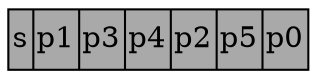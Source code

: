 digraph H008 {
    node [shape=circle,fixedsize=1,width=0.4,height=0.4,fillcolor="darkgray"];
	edge [arrowsize=0.5];
	nodesep=0.1;
	ranksep=0.1;
    s [style="filled",shape="record",label="s|p1|p3|p4|p2|p5|p0",width=2,height=0.4];
}
